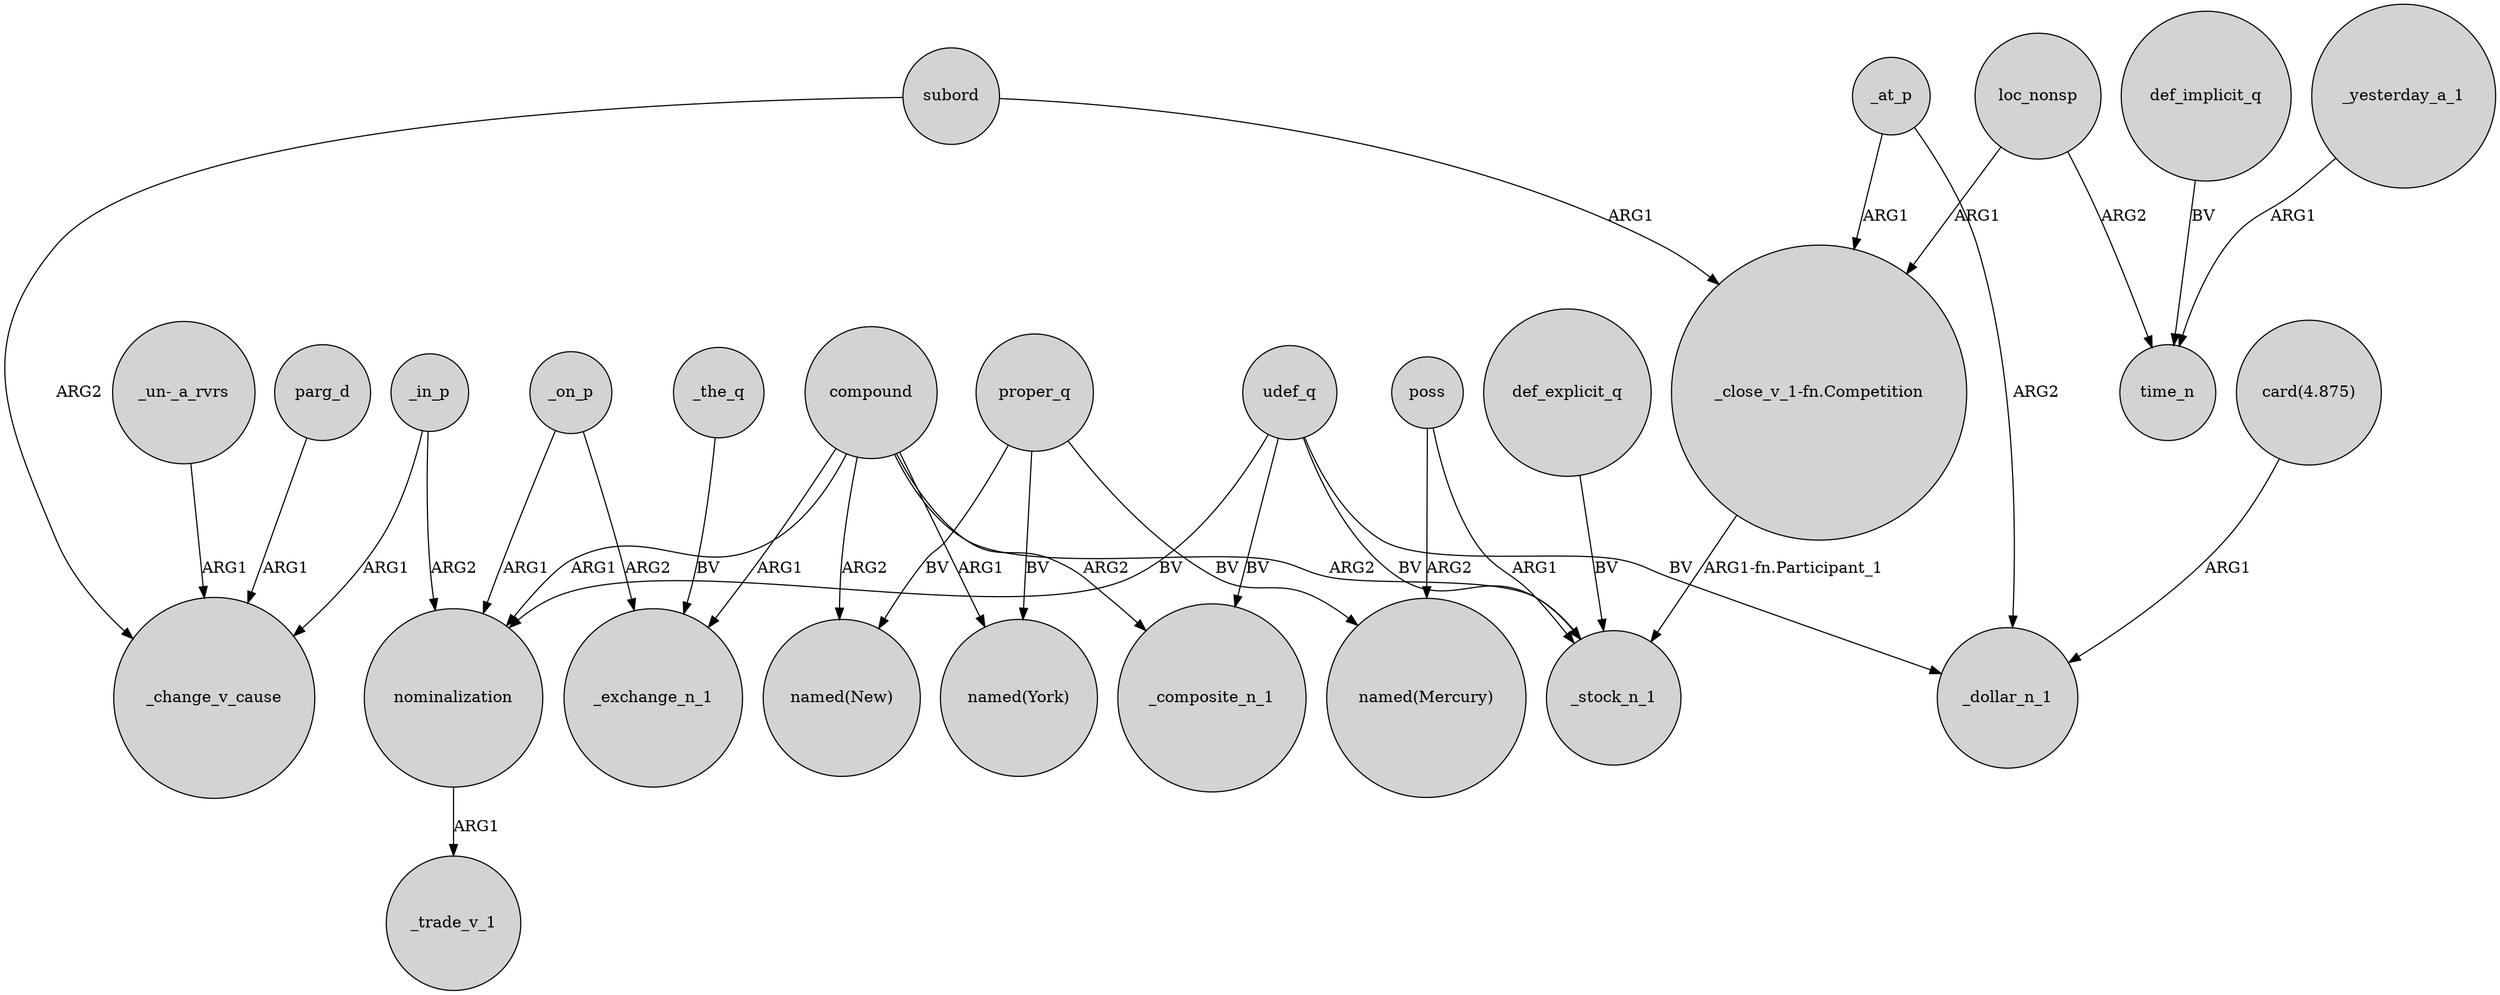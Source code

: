 digraph {
	node [shape=circle style=filled]
	subord -> _change_v_cause [label=ARG2]
	_on_p -> nominalization [label=ARG1]
	"_un-_a_rvrs" -> _change_v_cause [label=ARG1]
	loc_nonsp -> "_close_v_1-fn.Competition" [label=ARG1]
	_at_p -> "_close_v_1-fn.Competition" [label=ARG1]
	compound -> "named(New)" [label=ARG2]
	"_close_v_1-fn.Competition" -> _stock_n_1 [label="ARG1-fn.Participant_1"]
	proper_q -> "named(New)" [label=BV]
	udef_q -> nominalization [label=BV]
	poss -> "named(Mercury)" [label=ARG2]
	def_explicit_q -> _stock_n_1 [label=BV]
	subord -> "_close_v_1-fn.Competition" [label=ARG1]
	_yesterday_a_1 -> time_n [label=ARG1]
	_on_p -> _exchange_n_1 [label=ARG2]
	compound -> _exchange_n_1 [label=ARG1]
	proper_q -> "named(York)" [label=BV]
	compound -> nominalization [label=ARG1]
	udef_q -> _stock_n_1 [label=BV]
	_at_p -> _dollar_n_1 [label=ARG2]
	compound -> _stock_n_1 [label=ARG2]
	poss -> _stock_n_1 [label=ARG1]
	udef_q -> _dollar_n_1 [label=BV]
	proper_q -> "named(Mercury)" [label=BV]
	udef_q -> _composite_n_1 [label=BV]
	loc_nonsp -> time_n [label=ARG2]
	parg_d -> _change_v_cause [label=ARG1]
	compound -> "named(York)" [label=ARG1]
	_the_q -> _exchange_n_1 [label=BV]
	_in_p -> nominalization [label=ARG2]
	compound -> _composite_n_1 [label=ARG2]
	_in_p -> _change_v_cause [label=ARG1]
	def_implicit_q -> time_n [label=BV]
	nominalization -> _trade_v_1 [label=ARG1]
	"card(4.875)" -> _dollar_n_1 [label=ARG1]
}
